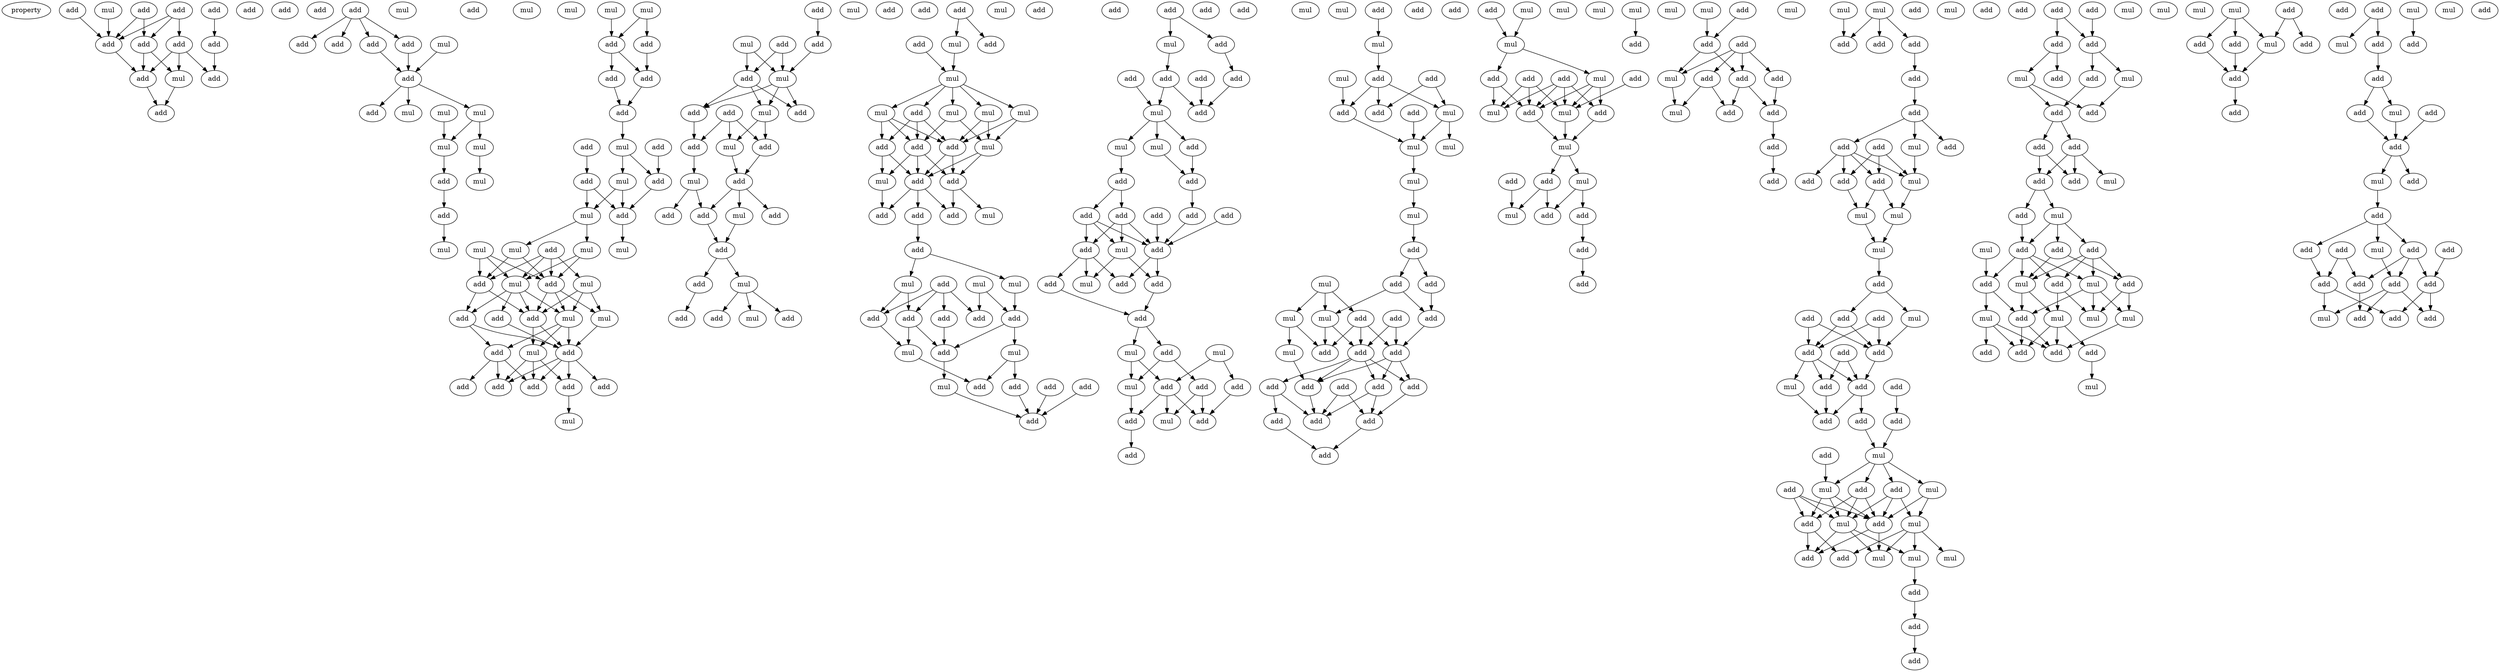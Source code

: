 digraph {
    node [fontcolor=black]
    property [mul=2,lf=1.9]
    0 [ label = add ];
    1 [ label = add ];
    2 [ label = add ];
    3 [ label = add ];
    4 [ label = mul ];
    5 [ label = add ];
    6 [ label = add ];
    7 [ label = add ];
    8 [ label = add ];
    9 [ label = add ];
    10 [ label = add ];
    11 [ label = mul ];
    12 [ label = add ];
    13 [ label = add ];
    14 [ label = add ];
    15 [ label = add ];
    16 [ label = add ];
    17 [ label = add ];
    18 [ label = add ];
    19 [ label = mul ];
    20 [ label = add ];
    21 [ label = add ];
    22 [ label = add ];
    23 [ label = add ];
    24 [ label = mul ];
    25 [ label = mul ];
    26 [ label = mul ];
    27 [ label = mul ];
    28 [ label = mul ];
    29 [ label = mul ];
    30 [ label = add ];
    31 [ label = mul ];
    32 [ label = add ];
    33 [ label = add ];
    34 [ label = mul ];
    35 [ label = mul ];
    36 [ label = mul ];
    37 [ label = mul ];
    38 [ label = mul ];
    39 [ label = add ];
    40 [ label = add ];
    41 [ label = add ];
    42 [ label = add ];
    43 [ label = add ];
    44 [ label = add ];
    45 [ label = add ];
    46 [ label = mul ];
    47 [ label = add ];
    48 [ label = mul ];
    49 [ label = add ];
    50 [ label = add ];
    51 [ label = mul ];
    52 [ label = mul ];
    53 [ label = mul ];
    54 [ label = add ];
    55 [ label = mul ];
    56 [ label = mul ];
    57 [ label = add ];
    58 [ label = mul ];
    59 [ label = mul ];
    60 [ label = add ];
    61 [ label = mul ];
    62 [ label = add ];
    63 [ label = add ];
    64 [ label = mul ];
    65 [ label = add ];
    66 [ label = add ];
    67 [ label = add ];
    68 [ label = mul ];
    69 [ label = add ];
    70 [ label = add ];
    71 [ label = add ];
    72 [ label = add ];
    73 [ label = add ];
    74 [ label = mul ];
    75 [ label = add ];
    76 [ label = add ];
    77 [ label = mul ];
    78 [ label = add ];
    79 [ label = add ];
    80 [ label = mul ];
    81 [ label = add ];
    82 [ label = mul ];
    83 [ label = add ];
    84 [ label = add ];
    85 [ label = add ];
    86 [ label = mul ];
    87 [ label = add ];
    88 [ label = mul ];
    89 [ label = add ];
    90 [ label = mul ];
    91 [ label = add ];
    92 [ label = add ];
    93 [ label = mul ];
    94 [ label = add ];
    95 [ label = add ];
    96 [ label = add ];
    97 [ label = add ];
    98 [ label = mul ];
    99 [ label = add ];
    100 [ label = add ];
    101 [ label = add ];
    102 [ label = mul ];
    103 [ label = add ];
    104 [ label = add ];
    105 [ label = add ];
    106 [ label = mul ];
    107 [ label = add ];
    108 [ label = mul ];
    109 [ label = mul ];
    110 [ label = mul ];
    111 [ label = mul ];
    112 [ label = mul ];
    113 [ label = add ];
    114 [ label = mul ];
    115 [ label = add ];
    116 [ label = add ];
    117 [ label = mul ];
    118 [ label = add ];
    119 [ label = mul ];
    120 [ label = add ];
    121 [ label = add ];
    122 [ label = add ];
    123 [ label = add ];
    124 [ label = add ];
    125 [ label = add ];
    126 [ label = mul ];
    127 [ label = add ];
    128 [ label = add ];
    129 [ label = add ];
    130 [ label = mul ];
    131 [ label = mul ];
    132 [ label = mul ];
    133 [ label = add ];
    134 [ label = add ];
    135 [ label = add ];
    136 [ label = add ];
    137 [ label = add ];
    138 [ label = mul ];
    139 [ label = add ];
    140 [ label = mul ];
    141 [ label = add ];
    142 [ label = mul ];
    143 [ label = add ];
    144 [ label = add ];
    145 [ label = add ];
    146 [ label = add ];
    147 [ label = add ];
    148 [ label = add ];
    149 [ label = add ];
    150 [ label = mul ];
    151 [ label = add ];
    152 [ label = add ];
    153 [ label = add ];
    154 [ label = add ];
    155 [ label = add ];
    156 [ label = mul ];
    157 [ label = add ];
    158 [ label = add ];
    159 [ label = mul ];
    160 [ label = mul ];
    161 [ label = add ];
    162 [ label = add ];
    163 [ label = add ];
    164 [ label = add ];
    165 [ label = add ];
    166 [ label = add ];
    167 [ label = add ];
    168 [ label = add ];
    169 [ label = mul ];
    170 [ label = add ];
    171 [ label = mul ];
    172 [ label = add ];
    173 [ label = add ];
    174 [ label = add ];
    175 [ label = add ];
    176 [ label = mul ];
    177 [ label = add ];
    178 [ label = mul ];
    179 [ label = add ];
    180 [ label = mul ];
    181 [ label = add ];
    182 [ label = add ];
    183 [ label = mul ];
    184 [ label = add ];
    185 [ label = add ];
    186 [ label = mul ];
    187 [ label = add ];
    188 [ label = mul ];
    189 [ label = add ];
    190 [ label = mul ];
    191 [ label = mul ];
    192 [ label = add ];
    193 [ label = add ];
    194 [ label = add ];
    195 [ label = add ];
    196 [ label = add ];
    197 [ label = add ];
    198 [ label = mul ];
    199 [ label = add ];
    200 [ label = mul ];
    201 [ label = mul ];
    202 [ label = mul ];
    203 [ label = mul ];
    204 [ label = add ];
    205 [ label = add ];
    206 [ label = mul ];
    207 [ label = add ];
    208 [ label = add ];
    209 [ label = add ];
    210 [ label = mul ];
    211 [ label = mul ];
    212 [ label = add ];
    213 [ label = mul ];
    214 [ label = add ];
    215 [ label = add ];
    216 [ label = add ];
    217 [ label = add ];
    218 [ label = add ];
    219 [ label = add ];
    220 [ label = add ];
    221 [ label = add ];
    222 [ label = add ];
    223 [ label = add ];
    224 [ label = add ];
    225 [ label = add ];
    226 [ label = add ];
    227 [ label = mul ];
    228 [ label = mul ];
    229 [ label = add ];
    230 [ label = add ];
    231 [ label = add ];
    232 [ label = add ];
    233 [ label = mul ];
    234 [ label = add ];
    235 [ label = mul ];
    236 [ label = add ];
    237 [ label = mul ];
    238 [ label = mul ];
    239 [ label = mul ];
    240 [ label = mul ];
    241 [ label = mul ];
    242 [ label = add ];
    243 [ label = add ];
    244 [ label = add ];
    245 [ label = mul ];
    246 [ label = add ];
    247 [ label = add ];
    248 [ label = add ];
    249 [ label = mul ];
    250 [ label = add ];
    251 [ label = mul ];
    252 [ label = mul ];
    253 [ label = add ];
    254 [ label = add ];
    255 [ label = add ];
    256 [ label = add ];
    257 [ label = add ];
    258 [ label = mul ];
    259 [ label = add ];
    260 [ label = add ];
    261 [ label = add ];
    262 [ label = mul ];
    263 [ label = add ];
    264 [ label = mul ];
    265 [ label = add ];
    266 [ label = mul ];
    267 [ label = mul ];
    268 [ label = add ];
    269 [ label = add ];
    270 [ label = add ];
    271 [ label = add ];
    272 [ label = mul ];
    273 [ label = add ];
    274 [ label = add ];
    275 [ label = add ];
    276 [ label = add ];
    277 [ label = add ];
    278 [ label = mul ];
    279 [ label = add ];
    280 [ label = mul ];
    281 [ label = add ];
    282 [ label = add ];
    283 [ label = mul ];
    284 [ label = add ];
    285 [ label = mul ];
    286 [ label = mul ];
    287 [ label = add ];
    288 [ label = add ];
    289 [ label = add ];
    290 [ label = add ];
    291 [ label = mul ];
    292 [ label = add ];
    293 [ label = add ];
    294 [ label = add ];
    295 [ label = add ];
    296 [ label = add ];
    297 [ label = mul ];
    298 [ label = add ];
    299 [ label = add ];
    300 [ label = add ];
    301 [ label = add ];
    302 [ label = add ];
    303 [ label = add ];
    304 [ label = mul ];
    305 [ label = mul ];
    306 [ label = mul ];
    307 [ label = add ];
    308 [ label = add ];
    309 [ label = add ];
    310 [ label = add ];
    311 [ label = mul ];
    312 [ label = add ];
    313 [ label = mul ];
    314 [ label = mul ];
    315 [ label = mul ];
    316 [ label = mul ];
    317 [ label = add ];
    318 [ label = add ];
    319 [ label = add ];
    320 [ label = add ];
    321 [ label = add ];
    322 [ label = add ];
    323 [ label = add ];
    324 [ label = mul ];
    325 [ label = add ];
    326 [ label = add ];
    327 [ label = mul ];
    328 [ label = add ];
    329 [ label = add ];
    330 [ label = mul ];
    331 [ label = add ];
    332 [ label = add ];
    333 [ label = add ];
    334 [ label = add ];
    335 [ label = mul ];
    336 [ label = add ];
    337 [ label = add ];
    338 [ label = mul ];
    339 [ label = mul ];
    340 [ label = add ];
    341 [ label = mul ];
    342 [ label = add ];
    343 [ label = add ];
    344 [ label = mul ];
    345 [ label = add ];
    346 [ label = add ];
    347 [ label = add ];
    348 [ label = mul ];
    349 [ label = add ];
    350 [ label = mul ];
    351 [ label = mul ];
    352 [ label = mul ];
    353 [ label = mul ];
    354 [ label = mul ];
    355 [ label = add ];
    356 [ label = add ];
    357 [ label = add ];
    358 [ label = add ];
    359 [ label = add ];
    360 [ label = mul ];
    361 [ label = mul ];
    362 [ label = add ];
    363 [ label = add ];
    364 [ label = add ];
    365 [ label = add ];
    366 [ label = add ];
    367 [ label = mul ];
    368 [ label = add ];
    369 [ label = add ];
    370 [ label = add ];
    371 [ label = mul ];
    372 [ label = mul ];
    373 [ label = add ];
    374 [ label = add ];
    375 [ label = add ];
    376 [ label = mul ];
    377 [ label = add ];
    378 [ label = mul ];
    379 [ label = add ];
    380 [ label = add ];
    381 [ label = add ];
    382 [ label = mul ];
    383 [ label = add ];
    384 [ label = add ];
    385 [ label = add ];
    386 [ label = mul ];
    387 [ label = add ];
    388 [ label = add ];
    389 [ label = add ];
    390 [ label = add ];
    391 [ label = add ];
    392 [ label = add ];
    393 [ label = add ];
    394 [ label = add ];
    395 [ label = add ];
    396 [ label = mul ];
    397 [ label = add ];
    0 -> 5 [ name = 0 ];
    0 -> 6 [ name = 1 ];
    1 -> 8 [ name = 2 ];
    2 -> 6 [ name = 3 ];
    3 -> 5 [ name = 4 ];
    3 -> 6 [ name = 5 ];
    3 -> 7 [ name = 6 ];
    4 -> 6 [ name = 7 ];
    5 -> 9 [ name = 8 ];
    5 -> 11 [ name = 9 ];
    6 -> 9 [ name = 10 ];
    7 -> 9 [ name = 11 ];
    7 -> 10 [ name = 12 ];
    7 -> 11 [ name = 13 ];
    8 -> 10 [ name = 14 ];
    9 -> 12 [ name = 15 ];
    11 -> 12 [ name = 16 ];
    16 -> 17 [ name = 17 ];
    16 -> 18 [ name = 18 ];
    16 -> 20 [ name = 19 ];
    16 -> 21 [ name = 20 ];
    19 -> 22 [ name = 21 ];
    20 -> 22 [ name = 22 ];
    21 -> 22 [ name = 23 ];
    22 -> 23 [ name = 24 ];
    22 -> 25 [ name = 25 ];
    22 -> 26 [ name = 26 ];
    24 -> 28 [ name = 27 ];
    26 -> 28 [ name = 28 ];
    26 -> 29 [ name = 29 ];
    28 -> 30 [ name = 30 ];
    29 -> 31 [ name = 31 ];
    30 -> 32 [ name = 32 ];
    32 -> 34 [ name = 33 ];
    37 -> 40 [ name = 34 ];
    38 -> 39 [ name = 35 ];
    38 -> 40 [ name = 36 ];
    39 -> 42 [ name = 37 ];
    40 -> 41 [ name = 38 ];
    40 -> 42 [ name = 39 ];
    41 -> 43 [ name = 40 ];
    42 -> 43 [ name = 41 ];
    43 -> 46 [ name = 42 ];
    44 -> 49 [ name = 43 ];
    45 -> 47 [ name = 44 ];
    46 -> 48 [ name = 45 ];
    46 -> 49 [ name = 46 ];
    47 -> 50 [ name = 47 ];
    47 -> 51 [ name = 48 ];
    48 -> 50 [ name = 49 ];
    48 -> 51 [ name = 50 ];
    49 -> 50 [ name = 51 ];
    50 -> 52 [ name = 52 ];
    51 -> 53 [ name = 53 ];
    51 -> 56 [ name = 54 ];
    53 -> 57 [ name = 55 ];
    53 -> 59 [ name = 56 ];
    54 -> 57 [ name = 57 ];
    54 -> 58 [ name = 58 ];
    54 -> 59 [ name = 59 ];
    54 -> 60 [ name = 60 ];
    55 -> 57 [ name = 61 ];
    55 -> 59 [ name = 62 ];
    55 -> 60 [ name = 63 ];
    56 -> 57 [ name = 64 ];
    56 -> 60 [ name = 65 ];
    57 -> 61 [ name = 66 ];
    57 -> 62 [ name = 67 ];
    57 -> 64 [ name = 68 ];
    58 -> 61 [ name = 69 ];
    58 -> 62 [ name = 70 ];
    58 -> 64 [ name = 71 ];
    59 -> 62 [ name = 72 ];
    59 -> 63 [ name = 73 ];
    59 -> 64 [ name = 74 ];
    59 -> 65 [ name = 75 ];
    60 -> 62 [ name = 76 ];
    60 -> 65 [ name = 77 ];
    61 -> 66 [ name = 78 ];
    62 -> 66 [ name = 79 ];
    62 -> 68 [ name = 80 ];
    63 -> 66 [ name = 81 ];
    64 -> 66 [ name = 82 ];
    64 -> 67 [ name = 83 ];
    64 -> 68 [ name = 84 ];
    65 -> 66 [ name = 85 ];
    65 -> 67 [ name = 86 ];
    66 -> 69 [ name = 87 ];
    66 -> 70 [ name = 88 ];
    66 -> 72 [ name = 89 ];
    66 -> 73 [ name = 90 ];
    67 -> 71 [ name = 91 ];
    67 -> 72 [ name = 92 ];
    67 -> 73 [ name = 93 ];
    68 -> 69 [ name = 94 ];
    68 -> 72 [ name = 95 ];
    68 -> 73 [ name = 96 ];
    69 -> 74 [ name = 97 ];
    75 -> 76 [ name = 98 ];
    76 -> 82 [ name = 99 ];
    79 -> 81 [ name = 100 ];
    79 -> 82 [ name = 101 ];
    80 -> 81 [ name = 102 ];
    80 -> 82 [ name = 103 ];
    81 -> 84 [ name = 104 ];
    81 -> 85 [ name = 105 ];
    81 -> 86 [ name = 106 ];
    82 -> 84 [ name = 107 ];
    82 -> 85 [ name = 108 ];
    82 -> 86 [ name = 109 ];
    83 -> 87 [ name = 110 ];
    83 -> 88 [ name = 111 ];
    83 -> 89 [ name = 112 ];
    84 -> 89 [ name = 113 ];
    86 -> 87 [ name = 114 ];
    86 -> 88 [ name = 115 ];
    87 -> 91 [ name = 116 ];
    88 -> 91 [ name = 117 ];
    89 -> 90 [ name = 118 ];
    90 -> 92 [ name = 119 ];
    90 -> 95 [ name = 120 ];
    91 -> 93 [ name = 121 ];
    91 -> 94 [ name = 122 ];
    91 -> 95 [ name = 123 ];
    93 -> 96 [ name = 124 ];
    95 -> 96 [ name = 125 ];
    96 -> 97 [ name = 126 ];
    96 -> 98 [ name = 127 ];
    97 -> 101 [ name = 128 ];
    98 -> 99 [ name = 129 ];
    98 -> 102 [ name = 130 ];
    98 -> 103 [ name = 131 ];
    104 -> 106 [ name = 132 ];
    104 -> 107 [ name = 133 ];
    105 -> 109 [ name = 134 ];
    106 -> 109 [ name = 135 ];
    109 -> 110 [ name = 136 ];
    109 -> 111 [ name = 137 ];
    109 -> 112 [ name = 138 ];
    109 -> 113 [ name = 139 ];
    109 -> 114 [ name = 140 ];
    110 -> 115 [ name = 141 ];
    110 -> 116 [ name = 142 ];
    110 -> 118 [ name = 143 ];
    111 -> 115 [ name = 144 ];
    111 -> 117 [ name = 145 ];
    112 -> 115 [ name = 146 ];
    112 -> 117 [ name = 147 ];
    113 -> 115 [ name = 148 ];
    113 -> 116 [ name = 149 ];
    113 -> 118 [ name = 150 ];
    114 -> 117 [ name = 151 ];
    114 -> 118 [ name = 152 ];
    115 -> 120 [ name = 153 ];
    115 -> 121 [ name = 154 ];
    116 -> 119 [ name = 155 ];
    116 -> 120 [ name = 156 ];
    117 -> 120 [ name = 157 ];
    117 -> 121 [ name = 158 ];
    118 -> 119 [ name = 159 ];
    118 -> 120 [ name = 160 ];
    118 -> 121 [ name = 161 ];
    119 -> 123 [ name = 162 ];
    120 -> 123 [ name = 163 ];
    120 -> 124 [ name = 164 ];
    120 -> 125 [ name = 165 ];
    121 -> 124 [ name = 166 ];
    121 -> 126 [ name = 167 ];
    125 -> 127 [ name = 168 ];
    127 -> 130 [ name = 169 ];
    127 -> 132 [ name = 170 ];
    128 -> 133 [ name = 171 ];
    128 -> 135 [ name = 172 ];
    128 -> 136 [ name = 173 ];
    128 -> 137 [ name = 174 ];
    130 -> 136 [ name = 175 ];
    130 -> 137 [ name = 176 ];
    131 -> 134 [ name = 177 ];
    131 -> 135 [ name = 178 ];
    132 -> 134 [ name = 179 ];
    133 -> 139 [ name = 180 ];
    134 -> 138 [ name = 181 ];
    134 -> 139 [ name = 182 ];
    136 -> 140 [ name = 183 ];
    137 -> 139 [ name = 184 ];
    137 -> 140 [ name = 185 ];
    138 -> 143 [ name = 186 ];
    138 -> 144 [ name = 187 ];
    139 -> 142 [ name = 188 ];
    140 -> 143 [ name = 189 ];
    141 -> 146 [ name = 190 ];
    142 -> 146 [ name = 191 ];
    144 -> 146 [ name = 192 ];
    145 -> 146 [ name = 193 ];
    147 -> 150 [ name = 194 ];
    147 -> 151 [ name = 195 ];
    150 -> 153 [ name = 196 ];
    151 -> 155 [ name = 197 ];
    152 -> 157 [ name = 198 ];
    153 -> 156 [ name = 199 ];
    153 -> 157 [ name = 200 ];
    154 -> 156 [ name = 201 ];
    155 -> 157 [ name = 202 ];
    156 -> 158 [ name = 203 ];
    156 -> 159 [ name = 204 ];
    156 -> 160 [ name = 205 ];
    158 -> 161 [ name = 206 ];
    159 -> 161 [ name = 207 ];
    160 -> 162 [ name = 208 ];
    161 -> 165 [ name = 209 ];
    162 -> 163 [ name = 210 ];
    162 -> 164 [ name = 211 ];
    163 -> 168 [ name = 212 ];
    163 -> 169 [ name = 213 ];
    163 -> 170 [ name = 214 ];
    164 -> 168 [ name = 215 ];
    164 -> 169 [ name = 216 ];
    164 -> 170 [ name = 217 ];
    165 -> 168 [ name = 218 ];
    166 -> 168 [ name = 219 ];
    167 -> 168 [ name = 220 ];
    168 -> 173 [ name = 221 ];
    168 -> 174 [ name = 222 ];
    169 -> 171 [ name = 223 ];
    169 -> 174 [ name = 224 ];
    170 -> 171 [ name = 225 ];
    170 -> 172 [ name = 226 ];
    170 -> 173 [ name = 227 ];
    172 -> 175 [ name = 228 ];
    174 -> 175 [ name = 229 ];
    175 -> 177 [ name = 230 ];
    175 -> 178 [ name = 231 ];
    176 -> 179 [ name = 232 ];
    176 -> 182 [ name = 233 ];
    177 -> 180 [ name = 234 ];
    177 -> 181 [ name = 235 ];
    178 -> 180 [ name = 236 ];
    178 -> 182 [ name = 237 ];
    179 -> 185 [ name = 238 ];
    180 -> 184 [ name = 239 ];
    181 -> 183 [ name = 240 ];
    181 -> 185 [ name = 241 ];
    182 -> 183 [ name = 242 ];
    182 -> 184 [ name = 243 ];
    182 -> 185 [ name = 244 ];
    184 -> 187 [ name = 245 ];
    189 -> 190 [ name = 246 ];
    190 -> 192 [ name = 247 ];
    191 -> 195 [ name = 248 ];
    192 -> 195 [ name = 249 ];
    192 -> 196 [ name = 250 ];
    192 -> 198 [ name = 251 ];
    193 -> 196 [ name = 252 ];
    193 -> 198 [ name = 253 ];
    195 -> 201 [ name = 254 ];
    197 -> 201 [ name = 255 ];
    198 -> 200 [ name = 256 ];
    198 -> 201 [ name = 257 ];
    201 -> 202 [ name = 258 ];
    202 -> 203 [ name = 259 ];
    203 -> 204 [ name = 260 ];
    204 -> 205 [ name = 261 ];
    204 -> 207 [ name = 262 ];
    205 -> 212 [ name = 263 ];
    206 -> 208 [ name = 264 ];
    206 -> 210 [ name = 265 ];
    206 -> 211 [ name = 266 ];
    207 -> 210 [ name = 267 ];
    207 -> 212 [ name = 268 ];
    208 -> 214 [ name = 269 ];
    208 -> 215 [ name = 270 ];
    208 -> 216 [ name = 271 ];
    209 -> 214 [ name = 272 ];
    209 -> 215 [ name = 273 ];
    210 -> 214 [ name = 274 ];
    210 -> 216 [ name = 275 ];
    211 -> 213 [ name = 276 ];
    211 -> 216 [ name = 277 ];
    212 -> 215 [ name = 278 ];
    213 -> 219 [ name = 279 ];
    214 -> 218 [ name = 280 ];
    214 -> 219 [ name = 281 ];
    214 -> 220 [ name = 282 ];
    214 -> 221 [ name = 283 ];
    215 -> 219 [ name = 284 ];
    215 -> 220 [ name = 285 ];
    215 -> 221 [ name = 286 ];
    217 -> 223 [ name = 287 ];
    217 -> 224 [ name = 288 ];
    218 -> 222 [ name = 289 ];
    218 -> 224 [ name = 290 ];
    219 -> 224 [ name = 291 ];
    220 -> 223 [ name = 292 ];
    220 -> 224 [ name = 293 ];
    221 -> 223 [ name = 294 ];
    222 -> 225 [ name = 295 ];
    223 -> 225 [ name = 296 ];
    226 -> 228 [ name = 297 ];
    227 -> 228 [ name = 298 ];
    228 -> 229 [ name = 299 ];
    228 -> 233 [ name = 300 ];
    229 -> 236 [ name = 301 ];
    229 -> 237 [ name = 302 ];
    230 -> 235 [ name = 303 ];
    230 -> 236 [ name = 304 ];
    230 -> 237 [ name = 305 ];
    231 -> 235 [ name = 306 ];
    232 -> 234 [ name = 307 ];
    232 -> 235 [ name = 308 ];
    232 -> 236 [ name = 309 ];
    232 -> 237 [ name = 310 ];
    233 -> 234 [ name = 311 ];
    233 -> 235 [ name = 312 ];
    233 -> 236 [ name = 313 ];
    234 -> 238 [ name = 314 ];
    235 -> 238 [ name = 315 ];
    236 -> 238 [ name = 316 ];
    238 -> 240 [ name = 317 ];
    238 -> 242 [ name = 318 ];
    240 -> 244 [ name = 319 ];
    240 -> 246 [ name = 320 ];
    242 -> 245 [ name = 321 ];
    242 -> 246 [ name = 322 ];
    243 -> 245 [ name = 323 ];
    244 -> 247 [ name = 324 ];
    247 -> 248 [ name = 325 ];
    249 -> 250 [ name = 326 ];
    252 -> 255 [ name = 327 ];
    253 -> 255 [ name = 328 ];
    254 -> 256 [ name = 329 ];
    254 -> 257 [ name = 330 ];
    254 -> 258 [ name = 331 ];
    254 -> 259 [ name = 332 ];
    255 -> 257 [ name = 333 ];
    255 -> 258 [ name = 334 ];
    256 -> 261 [ name = 335 ];
    256 -> 262 [ name = 336 ];
    257 -> 260 [ name = 337 ];
    257 -> 261 [ name = 338 ];
    258 -> 262 [ name = 339 ];
    259 -> 260 [ name = 340 ];
    260 -> 263 [ name = 341 ];
    263 -> 265 [ name = 342 ];
    266 -> 269 [ name = 343 ];
    267 -> 269 [ name = 344 ];
    267 -> 270 [ name = 345 ];
    267 -> 271 [ name = 346 ];
    270 -> 273 [ name = 347 ];
    273 -> 274 [ name = 348 ];
    274 -> 276 [ name = 349 ];
    274 -> 277 [ name = 350 ];
    274 -> 278 [ name = 351 ];
    275 -> 280 [ name = 352 ];
    275 -> 281 [ name = 353 ];
    275 -> 282 [ name = 354 ];
    276 -> 279 [ name = 355 ];
    276 -> 280 [ name = 356 ];
    276 -> 281 [ name = 357 ];
    276 -> 282 [ name = 358 ];
    278 -> 280 [ name = 359 ];
    280 -> 285 [ name = 360 ];
    281 -> 283 [ name = 361 ];
    282 -> 283 [ name = 362 ];
    282 -> 285 [ name = 363 ];
    283 -> 286 [ name = 364 ];
    285 -> 286 [ name = 365 ];
    286 -> 287 [ name = 366 ];
    287 -> 289 [ name = 367 ];
    287 -> 291 [ name = 368 ];
    288 -> 293 [ name = 369 ];
    288 -> 295 [ name = 370 ];
    289 -> 293 [ name = 371 ];
    289 -> 295 [ name = 372 ];
    291 -> 293 [ name = 373 ];
    292 -> 293 [ name = 374 ];
    292 -> 295 [ name = 375 ];
    293 -> 299 [ name = 376 ];
    294 -> 298 [ name = 377 ];
    294 -> 299 [ name = 378 ];
    295 -> 297 [ name = 379 ];
    295 -> 298 [ name = 380 ];
    295 -> 299 [ name = 381 ];
    296 -> 302 [ name = 382 ];
    297 -> 300 [ name = 383 ];
    298 -> 300 [ name = 384 ];
    299 -> 300 [ name = 385 ];
    299 -> 301 [ name = 386 ];
    301 -> 304 [ name = 387 ];
    302 -> 304 [ name = 388 ];
    303 -> 306 [ name = 389 ];
    304 -> 305 [ name = 390 ];
    304 -> 306 [ name = 391 ];
    304 -> 307 [ name = 392 ];
    304 -> 308 [ name = 393 ];
    305 -> 310 [ name = 394 ];
    305 -> 313 [ name = 395 ];
    306 -> 310 [ name = 396 ];
    306 -> 311 [ name = 397 ];
    306 -> 312 [ name = 398 ];
    307 -> 310 [ name = 399 ];
    307 -> 311 [ name = 400 ];
    307 -> 313 [ name = 401 ];
    308 -> 310 [ name = 402 ];
    308 -> 311 [ name = 403 ];
    308 -> 312 [ name = 404 ];
    309 -> 310 [ name = 405 ];
    309 -> 311 [ name = 406 ];
    309 -> 312 [ name = 407 ];
    310 -> 315 [ name = 408 ];
    310 -> 318 [ name = 409 ];
    311 -> 315 [ name = 410 ];
    311 -> 316 [ name = 411 ];
    311 -> 318 [ name = 412 ];
    312 -> 317 [ name = 413 ];
    312 -> 318 [ name = 414 ];
    313 -> 314 [ name = 415 ];
    313 -> 315 [ name = 416 ];
    313 -> 316 [ name = 417 ];
    313 -> 317 [ name = 418 ];
    316 -> 319 [ name = 419 ];
    319 -> 320 [ name = 420 ];
    320 -> 321 [ name = 421 ];
    322 -> 326 [ name = 422 ];
    323 -> 325 [ name = 423 ];
    323 -> 326 [ name = 424 ];
    325 -> 327 [ name = 425 ];
    325 -> 329 [ name = 426 ];
    326 -> 328 [ name = 427 ];
    326 -> 330 [ name = 428 ];
    327 -> 331 [ name = 429 ];
    327 -> 332 [ name = 430 ];
    328 -> 331 [ name = 431 ];
    330 -> 332 [ name = 432 ];
    331 -> 333 [ name = 433 ];
    331 -> 334 [ name = 434 ];
    333 -> 336 [ name = 435 ];
    333 -> 337 [ name = 436 ];
    334 -> 335 [ name = 437 ];
    334 -> 336 [ name = 438 ];
    334 -> 337 [ name = 439 ];
    336 -> 340 [ name = 440 ];
    336 -> 341 [ name = 441 ];
    340 -> 343 [ name = 442 ];
    341 -> 342 [ name = 443 ];
    341 -> 343 [ name = 444 ];
    341 -> 345 [ name = 445 ];
    342 -> 347 [ name = 446 ];
    342 -> 348 [ name = 447 ];
    343 -> 346 [ name = 448 ];
    343 -> 348 [ name = 449 ];
    343 -> 349 [ name = 450 ];
    343 -> 350 [ name = 451 ];
    344 -> 346 [ name = 452 ];
    345 -> 347 [ name = 453 ];
    345 -> 348 [ name = 454 ];
    345 -> 349 [ name = 455 ];
    345 -> 350 [ name = 456 ];
    346 -> 352 [ name = 457 ];
    346 -> 355 [ name = 458 ];
    347 -> 353 [ name = 459 ];
    347 -> 354 [ name = 460 ];
    348 -> 351 [ name = 461 ];
    348 -> 355 [ name = 462 ];
    349 -> 351 [ name = 463 ];
    349 -> 353 [ name = 464 ];
    350 -> 353 [ name = 465 ];
    350 -> 354 [ name = 466 ];
    350 -> 355 [ name = 467 ];
    351 -> 357 [ name = 468 ];
    351 -> 358 [ name = 469 ];
    351 -> 359 [ name = 470 ];
    352 -> 356 [ name = 471 ];
    352 -> 358 [ name = 472 ];
    352 -> 359 [ name = 473 ];
    354 -> 359 [ name = 474 ];
    355 -> 358 [ name = 475 ];
    355 -> 359 [ name = 476 ];
    357 -> 360 [ name = 477 ];
    361 -> 365 [ name = 478 ];
    361 -> 366 [ name = 479 ];
    361 -> 367 [ name = 480 ];
    362 -> 363 [ name = 481 ];
    362 -> 367 [ name = 482 ];
    365 -> 368 [ name = 483 ];
    366 -> 368 [ name = 484 ];
    367 -> 368 [ name = 485 ];
    368 -> 369 [ name = 486 ];
    370 -> 372 [ name = 487 ];
    370 -> 373 [ name = 488 ];
    371 -> 374 [ name = 489 ];
    373 -> 375 [ name = 490 ];
    375 -> 376 [ name = 491 ];
    375 -> 380 [ name = 492 ];
    376 -> 381 [ name = 493 ];
    377 -> 381 [ name = 494 ];
    380 -> 381 [ name = 495 ];
    381 -> 382 [ name = 496 ];
    381 -> 383 [ name = 497 ];
    382 -> 384 [ name = 498 ];
    384 -> 386 [ name = 499 ];
    384 -> 387 [ name = 500 ];
    384 -> 389 [ name = 501 ];
    385 -> 390 [ name = 502 ];
    385 -> 391 [ name = 503 ];
    386 -> 393 [ name = 504 ];
    387 -> 390 [ name = 505 ];
    387 -> 392 [ name = 506 ];
    387 -> 393 [ name = 507 ];
    388 -> 392 [ name = 508 ];
    389 -> 391 [ name = 509 ];
    390 -> 397 [ name = 510 ];
    391 -> 394 [ name = 511 ];
    391 -> 396 [ name = 512 ];
    392 -> 394 [ name = 513 ];
    392 -> 395 [ name = 514 ];
    393 -> 395 [ name = 515 ];
    393 -> 396 [ name = 516 ];
    393 -> 397 [ name = 517 ];
}
